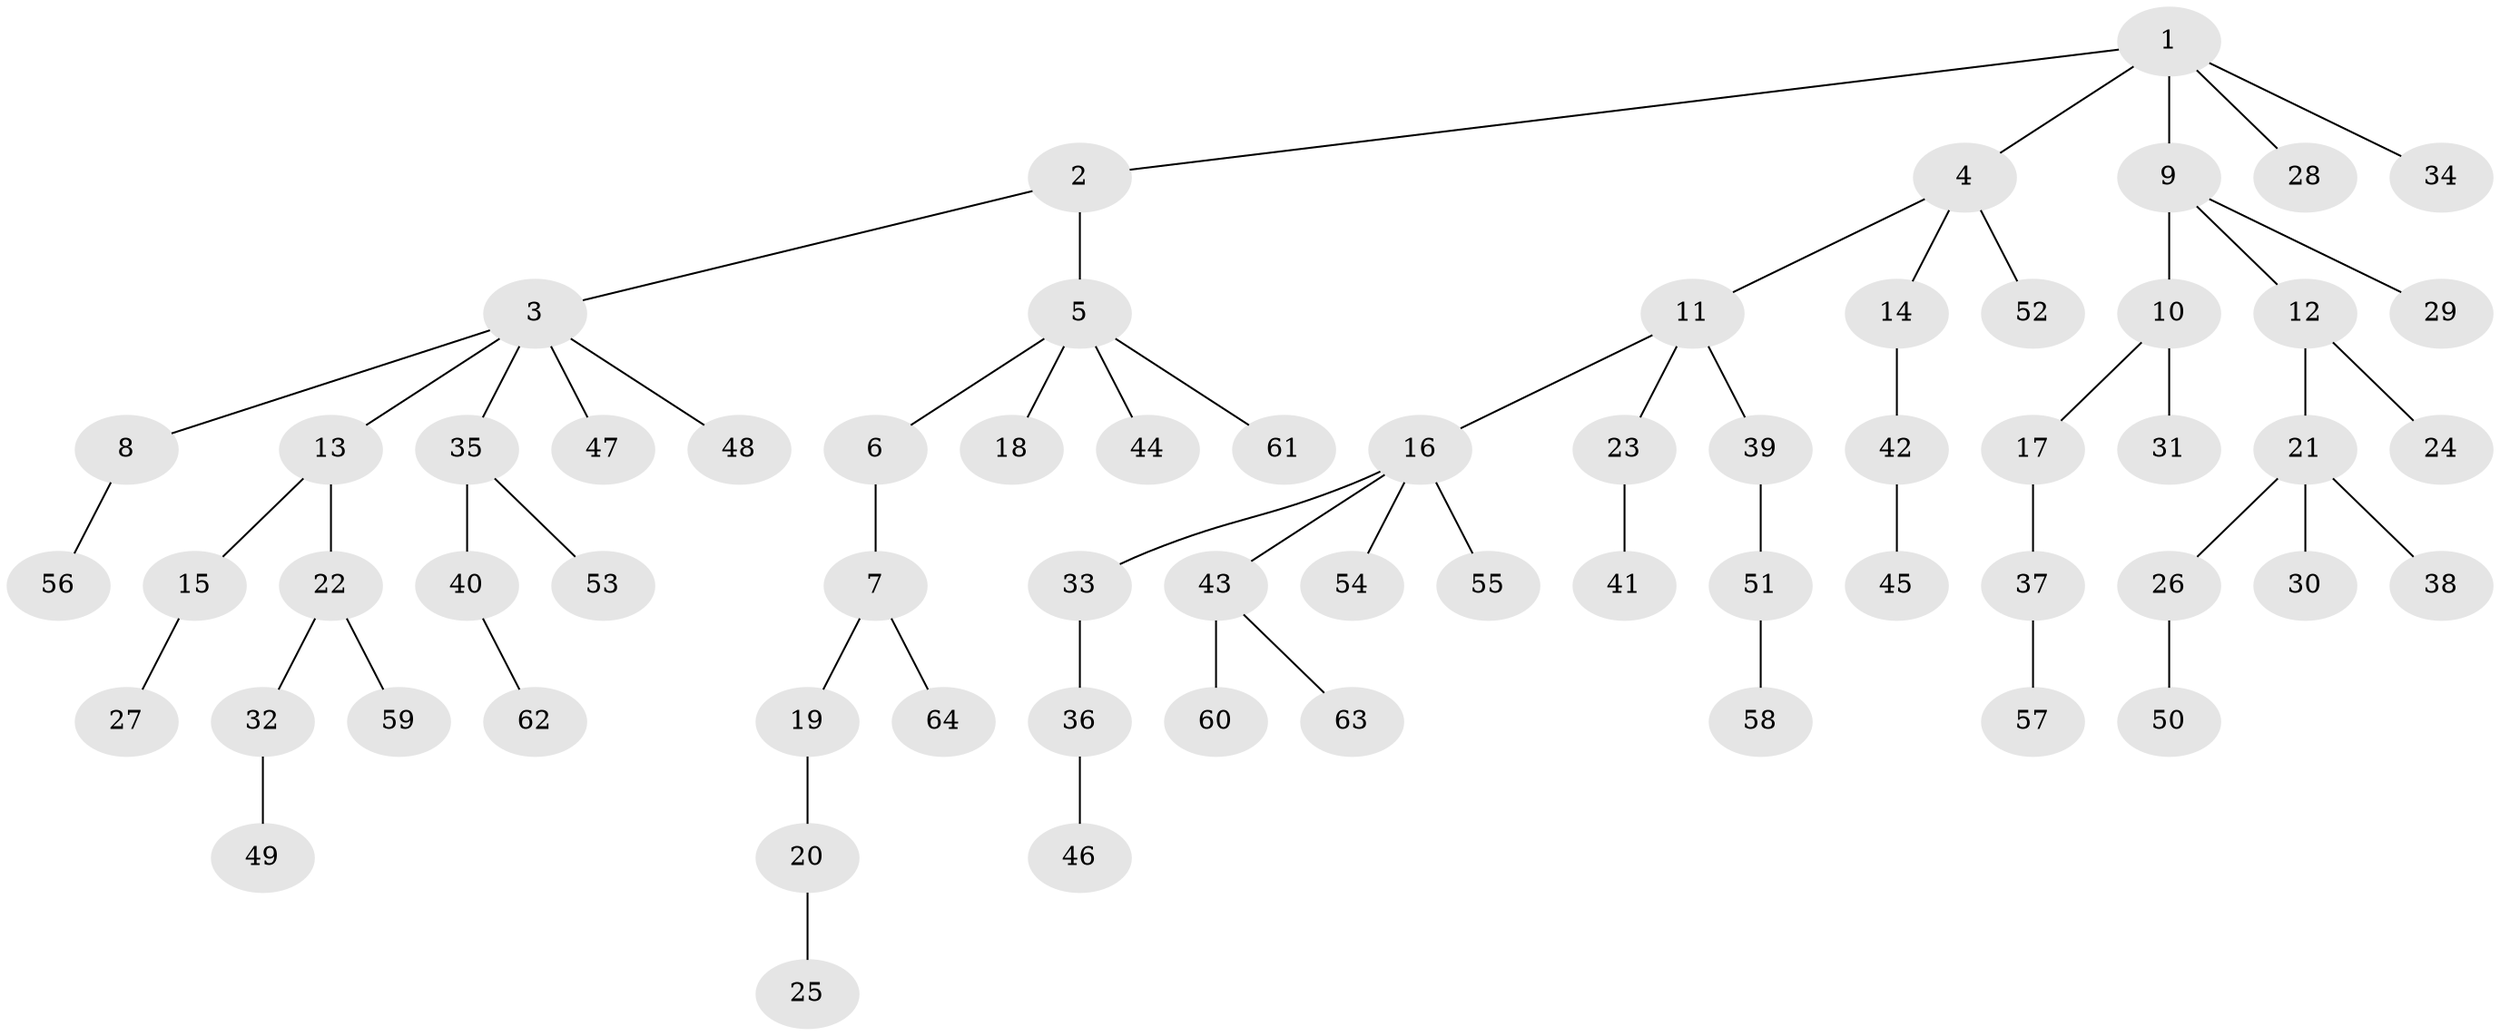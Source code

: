 // Generated by graph-tools (version 1.1) at 2025/37/03/09/25 02:37:02]
// undirected, 64 vertices, 63 edges
graph export_dot {
graph [start="1"]
  node [color=gray90,style=filled];
  1;
  2;
  3;
  4;
  5;
  6;
  7;
  8;
  9;
  10;
  11;
  12;
  13;
  14;
  15;
  16;
  17;
  18;
  19;
  20;
  21;
  22;
  23;
  24;
  25;
  26;
  27;
  28;
  29;
  30;
  31;
  32;
  33;
  34;
  35;
  36;
  37;
  38;
  39;
  40;
  41;
  42;
  43;
  44;
  45;
  46;
  47;
  48;
  49;
  50;
  51;
  52;
  53;
  54;
  55;
  56;
  57;
  58;
  59;
  60;
  61;
  62;
  63;
  64;
  1 -- 2;
  1 -- 4;
  1 -- 9;
  1 -- 28;
  1 -- 34;
  2 -- 3;
  2 -- 5;
  3 -- 8;
  3 -- 13;
  3 -- 35;
  3 -- 47;
  3 -- 48;
  4 -- 11;
  4 -- 14;
  4 -- 52;
  5 -- 6;
  5 -- 18;
  5 -- 44;
  5 -- 61;
  6 -- 7;
  7 -- 19;
  7 -- 64;
  8 -- 56;
  9 -- 10;
  9 -- 12;
  9 -- 29;
  10 -- 17;
  10 -- 31;
  11 -- 16;
  11 -- 23;
  11 -- 39;
  12 -- 21;
  12 -- 24;
  13 -- 15;
  13 -- 22;
  14 -- 42;
  15 -- 27;
  16 -- 33;
  16 -- 43;
  16 -- 54;
  16 -- 55;
  17 -- 37;
  19 -- 20;
  20 -- 25;
  21 -- 26;
  21 -- 30;
  21 -- 38;
  22 -- 32;
  22 -- 59;
  23 -- 41;
  26 -- 50;
  32 -- 49;
  33 -- 36;
  35 -- 40;
  35 -- 53;
  36 -- 46;
  37 -- 57;
  39 -- 51;
  40 -- 62;
  42 -- 45;
  43 -- 60;
  43 -- 63;
  51 -- 58;
}
